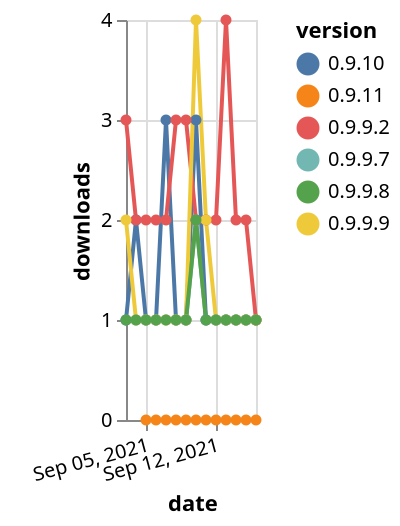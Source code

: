 {"$schema": "https://vega.github.io/schema/vega-lite/v5.json", "description": "A simple bar chart with embedded data.", "data": {"values": [{"date": "2021-09-03", "total": 229, "delta": 1, "version": "0.9.9.7"}, {"date": "2021-09-04", "total": 230, "delta": 1, "version": "0.9.9.7"}, {"date": "2021-09-05", "total": 231, "delta": 1, "version": "0.9.9.7"}, {"date": "2021-09-06", "total": 232, "delta": 1, "version": "0.9.9.7"}, {"date": "2021-09-07", "total": 233, "delta": 1, "version": "0.9.9.7"}, {"date": "2021-09-08", "total": 234, "delta": 1, "version": "0.9.9.7"}, {"date": "2021-09-09", "total": 235, "delta": 1, "version": "0.9.9.7"}, {"date": "2021-09-10", "total": 237, "delta": 2, "version": "0.9.9.7"}, {"date": "2021-09-11", "total": 238, "delta": 1, "version": "0.9.9.7"}, {"date": "2021-09-12", "total": 239, "delta": 1, "version": "0.9.9.7"}, {"date": "2021-09-13", "total": 240, "delta": 1, "version": "0.9.9.7"}, {"date": "2021-09-14", "total": 241, "delta": 1, "version": "0.9.9.7"}, {"date": "2021-09-15", "total": 242, "delta": 1, "version": "0.9.9.7"}, {"date": "2021-09-16", "total": 243, "delta": 1, "version": "0.9.9.7"}, {"date": "2021-09-03", "total": 323, "delta": 1, "version": "0.9.10"}, {"date": "2021-09-04", "total": 325, "delta": 2, "version": "0.9.10"}, {"date": "2021-09-05", "total": 326, "delta": 1, "version": "0.9.10"}, {"date": "2021-09-06", "total": 327, "delta": 1, "version": "0.9.10"}, {"date": "2021-09-07", "total": 330, "delta": 3, "version": "0.9.10"}, {"date": "2021-09-08", "total": 331, "delta": 1, "version": "0.9.10"}, {"date": "2021-09-09", "total": 332, "delta": 1, "version": "0.9.10"}, {"date": "2021-09-10", "total": 335, "delta": 3, "version": "0.9.10"}, {"date": "2021-09-11", "total": 336, "delta": 1, "version": "0.9.10"}, {"date": "2021-09-12", "total": 337, "delta": 1, "version": "0.9.10"}, {"date": "2021-09-13", "total": 338, "delta": 1, "version": "0.9.10"}, {"date": "2021-09-14", "total": 339, "delta": 1, "version": "0.9.10"}, {"date": "2021-09-15", "total": 340, "delta": 1, "version": "0.9.10"}, {"date": "2021-09-16", "total": 341, "delta": 1, "version": "0.9.10"}, {"date": "2021-09-05", "total": 19, "delta": 0, "version": "0.9.11"}, {"date": "2021-09-06", "total": 22, "delta": 0, "version": "0.9.11"}, {"date": "2021-09-07", "total": 26, "delta": 0, "version": "0.9.11"}, {"date": "2021-09-08", "total": 32, "delta": 0, "version": "0.9.11"}, {"date": "2021-09-09", "total": 34, "delta": 0, "version": "0.9.11"}, {"date": "2021-09-10", "total": 37, "delta": 0, "version": "0.9.11"}, {"date": "2021-09-11", "total": 51, "delta": 0, "version": "0.9.11"}, {"date": "2021-09-12", "total": 53, "delta": 0, "version": "0.9.11"}, {"date": "2021-09-13", "total": 54, "delta": 0, "version": "0.9.11"}, {"date": "2021-09-14", "total": 70, "delta": 0, "version": "0.9.11"}, {"date": "2021-09-15", "total": 72, "delta": 0, "version": "0.9.11"}, {"date": "2021-09-16", "total": 84, "delta": 0, "version": "0.9.11"}, {"date": "2021-09-03", "total": 3072, "delta": 3, "version": "0.9.9.2"}, {"date": "2021-09-04", "total": 3074, "delta": 2, "version": "0.9.9.2"}, {"date": "2021-09-05", "total": 3076, "delta": 2, "version": "0.9.9.2"}, {"date": "2021-09-06", "total": 3078, "delta": 2, "version": "0.9.9.2"}, {"date": "2021-09-07", "total": 3080, "delta": 2, "version": "0.9.9.2"}, {"date": "2021-09-08", "total": 3083, "delta": 3, "version": "0.9.9.2"}, {"date": "2021-09-09", "total": 3086, "delta": 3, "version": "0.9.9.2"}, {"date": "2021-09-10", "total": 3088, "delta": 2, "version": "0.9.9.2"}, {"date": "2021-09-11", "total": 3090, "delta": 2, "version": "0.9.9.2"}, {"date": "2021-09-12", "total": 3092, "delta": 2, "version": "0.9.9.2"}, {"date": "2021-09-13", "total": 3096, "delta": 4, "version": "0.9.9.2"}, {"date": "2021-09-14", "total": 3098, "delta": 2, "version": "0.9.9.2"}, {"date": "2021-09-15", "total": 3100, "delta": 2, "version": "0.9.9.2"}, {"date": "2021-09-16", "total": 3101, "delta": 1, "version": "0.9.9.2"}, {"date": "2021-09-03", "total": 294, "delta": 2, "version": "0.9.9.9"}, {"date": "2021-09-04", "total": 295, "delta": 1, "version": "0.9.9.9"}, {"date": "2021-09-05", "total": 296, "delta": 1, "version": "0.9.9.9"}, {"date": "2021-09-06", "total": 297, "delta": 1, "version": "0.9.9.9"}, {"date": "2021-09-07", "total": 298, "delta": 1, "version": "0.9.9.9"}, {"date": "2021-09-08", "total": 299, "delta": 1, "version": "0.9.9.9"}, {"date": "2021-09-09", "total": 300, "delta": 1, "version": "0.9.9.9"}, {"date": "2021-09-10", "total": 304, "delta": 4, "version": "0.9.9.9"}, {"date": "2021-09-11", "total": 306, "delta": 2, "version": "0.9.9.9"}, {"date": "2021-09-12", "total": 307, "delta": 1, "version": "0.9.9.9"}, {"date": "2021-09-13", "total": 308, "delta": 1, "version": "0.9.9.9"}, {"date": "2021-09-14", "total": 309, "delta": 1, "version": "0.9.9.9"}, {"date": "2021-09-15", "total": 310, "delta": 1, "version": "0.9.9.9"}, {"date": "2021-09-16", "total": 311, "delta": 1, "version": "0.9.9.9"}, {"date": "2021-09-03", "total": 347, "delta": 1, "version": "0.9.9.8"}, {"date": "2021-09-04", "total": 348, "delta": 1, "version": "0.9.9.8"}, {"date": "2021-09-05", "total": 349, "delta": 1, "version": "0.9.9.8"}, {"date": "2021-09-06", "total": 350, "delta": 1, "version": "0.9.9.8"}, {"date": "2021-09-07", "total": 351, "delta": 1, "version": "0.9.9.8"}, {"date": "2021-09-08", "total": 352, "delta": 1, "version": "0.9.9.8"}, {"date": "2021-09-09", "total": 353, "delta": 1, "version": "0.9.9.8"}, {"date": "2021-09-10", "total": 355, "delta": 2, "version": "0.9.9.8"}, {"date": "2021-09-11", "total": 356, "delta": 1, "version": "0.9.9.8"}, {"date": "2021-09-12", "total": 357, "delta": 1, "version": "0.9.9.8"}, {"date": "2021-09-13", "total": 358, "delta": 1, "version": "0.9.9.8"}, {"date": "2021-09-14", "total": 359, "delta": 1, "version": "0.9.9.8"}, {"date": "2021-09-15", "total": 360, "delta": 1, "version": "0.9.9.8"}, {"date": "2021-09-16", "total": 361, "delta": 1, "version": "0.9.9.8"}]}, "width": "container", "mark": {"type": "line", "point": {"filled": true}}, "encoding": {"x": {"field": "date", "type": "temporal", "timeUnit": "yearmonthdate", "title": "date", "axis": {"labelAngle": -15}}, "y": {"field": "delta", "type": "quantitative", "title": "downloads"}, "color": {"field": "version", "type": "nominal"}, "tooltip": {"field": "delta"}}}